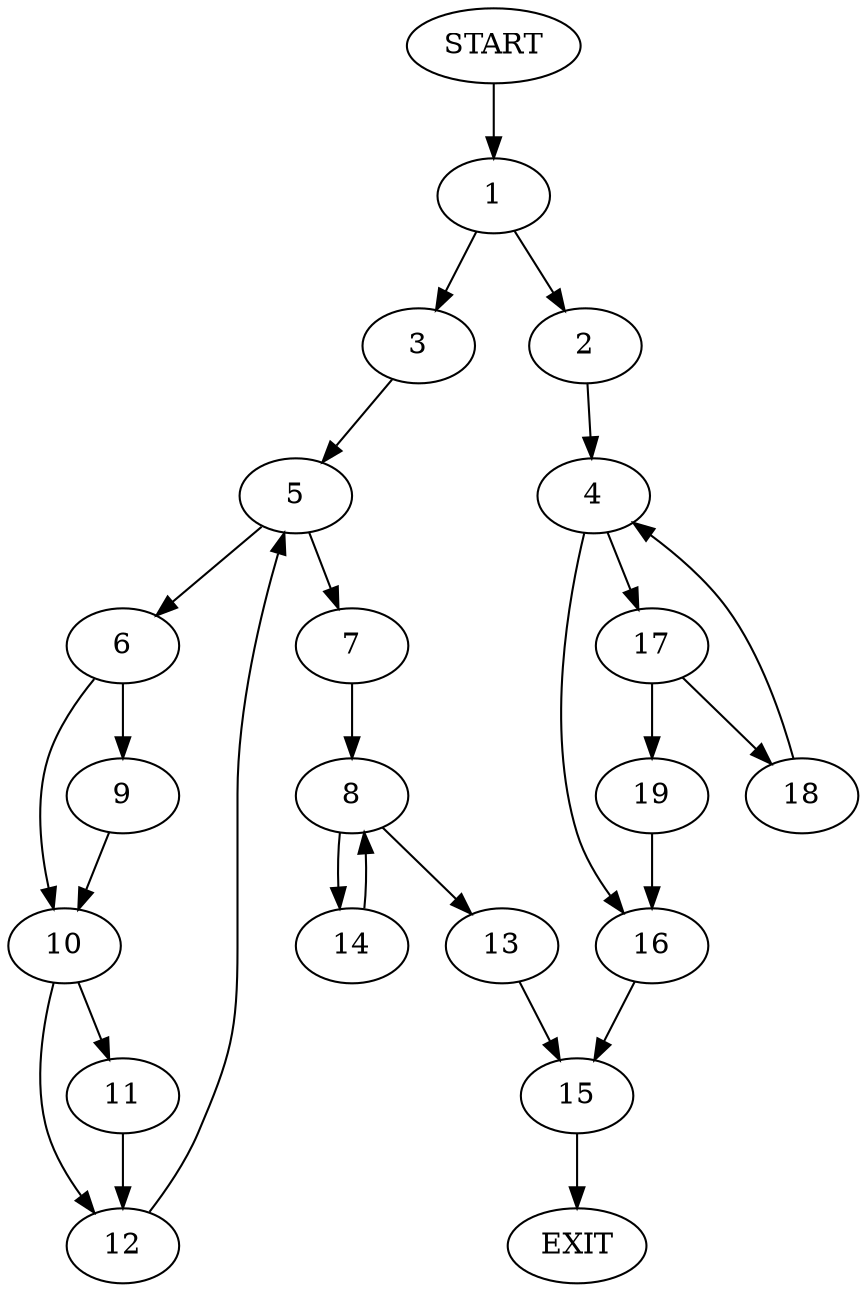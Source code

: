 digraph {
0 [label="START"]
20 [label="EXIT"]
0 -> 1
1 -> 2
1 -> 3
2 -> 4
3 -> 5
5 -> 6
5 -> 7
7 -> 8
6 -> 9
6 -> 10
9 -> 10
10 -> 11
10 -> 12
12 -> 5
11 -> 12
8 -> 13
8 -> 14
14 -> 8
13 -> 15
15 -> 20
4 -> 16
4 -> 17
16 -> 15
17 -> 18
17 -> 19
18 -> 4
19 -> 16
}
